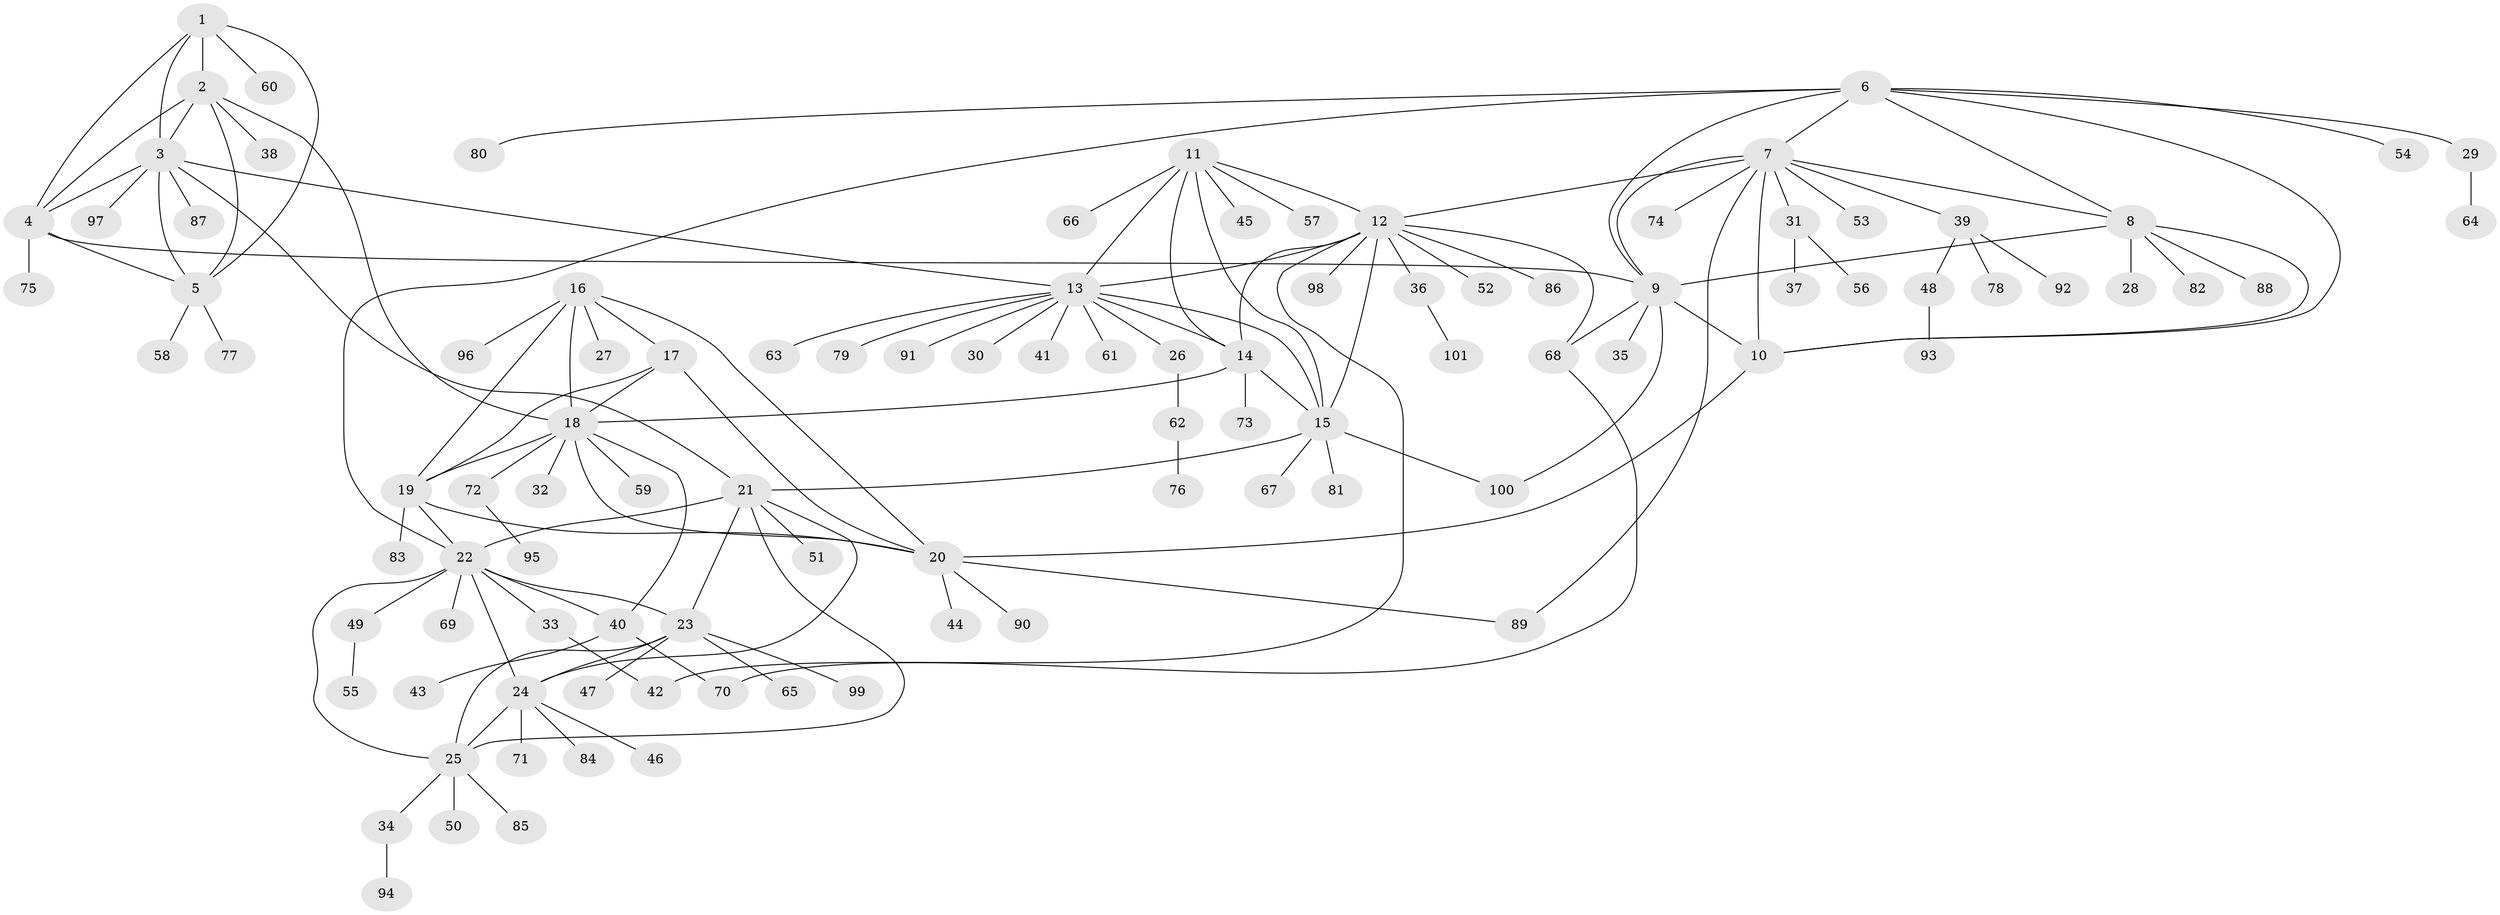 // coarse degree distribution, {4: 0.09836065573770492, 6: 0.06557377049180328, 7: 0.04918032786885246, 9: 0.04918032786885246, 5: 0.09836065573770492, 10: 0.01639344262295082, 11: 0.01639344262295082, 2: 0.13114754098360656, 1: 0.4262295081967213, 3: 0.04918032786885246}
// Generated by graph-tools (version 1.1) at 2025/52/03/04/25 22:52:47]
// undirected, 101 vertices, 142 edges
graph export_dot {
  node [color=gray90,style=filled];
  1;
  2;
  3;
  4;
  5;
  6;
  7;
  8;
  9;
  10;
  11;
  12;
  13;
  14;
  15;
  16;
  17;
  18;
  19;
  20;
  21;
  22;
  23;
  24;
  25;
  26;
  27;
  28;
  29;
  30;
  31;
  32;
  33;
  34;
  35;
  36;
  37;
  38;
  39;
  40;
  41;
  42;
  43;
  44;
  45;
  46;
  47;
  48;
  49;
  50;
  51;
  52;
  53;
  54;
  55;
  56;
  57;
  58;
  59;
  60;
  61;
  62;
  63;
  64;
  65;
  66;
  67;
  68;
  69;
  70;
  71;
  72;
  73;
  74;
  75;
  76;
  77;
  78;
  79;
  80;
  81;
  82;
  83;
  84;
  85;
  86;
  87;
  88;
  89;
  90;
  91;
  92;
  93;
  94;
  95;
  96;
  97;
  98;
  99;
  100;
  101;
  1 -- 2;
  1 -- 3;
  1 -- 4;
  1 -- 5;
  1 -- 60;
  2 -- 3;
  2 -- 4;
  2 -- 5;
  2 -- 18;
  2 -- 38;
  3 -- 4;
  3 -- 5;
  3 -- 13;
  3 -- 21;
  3 -- 87;
  3 -- 97;
  4 -- 5;
  4 -- 9;
  4 -- 75;
  5 -- 58;
  5 -- 77;
  6 -- 7;
  6 -- 8;
  6 -- 9;
  6 -- 10;
  6 -- 22;
  6 -- 29;
  6 -- 54;
  6 -- 80;
  7 -- 8;
  7 -- 9;
  7 -- 10;
  7 -- 12;
  7 -- 31;
  7 -- 39;
  7 -- 53;
  7 -- 74;
  7 -- 89;
  8 -- 9;
  8 -- 10;
  8 -- 28;
  8 -- 82;
  8 -- 88;
  9 -- 10;
  9 -- 35;
  9 -- 68;
  9 -- 100;
  10 -- 20;
  11 -- 12;
  11 -- 13;
  11 -- 14;
  11 -- 15;
  11 -- 45;
  11 -- 57;
  11 -- 66;
  12 -- 13;
  12 -- 14;
  12 -- 15;
  12 -- 36;
  12 -- 42;
  12 -- 52;
  12 -- 68;
  12 -- 86;
  12 -- 98;
  13 -- 14;
  13 -- 15;
  13 -- 26;
  13 -- 30;
  13 -- 41;
  13 -- 61;
  13 -- 63;
  13 -- 79;
  13 -- 91;
  14 -- 15;
  14 -- 18;
  14 -- 73;
  15 -- 21;
  15 -- 67;
  15 -- 81;
  15 -- 100;
  16 -- 17;
  16 -- 18;
  16 -- 19;
  16 -- 20;
  16 -- 27;
  16 -- 96;
  17 -- 18;
  17 -- 19;
  17 -- 20;
  18 -- 19;
  18 -- 20;
  18 -- 32;
  18 -- 40;
  18 -- 59;
  18 -- 72;
  19 -- 20;
  19 -- 22;
  19 -- 83;
  20 -- 44;
  20 -- 89;
  20 -- 90;
  21 -- 22;
  21 -- 23;
  21 -- 24;
  21 -- 25;
  21 -- 51;
  22 -- 23;
  22 -- 24;
  22 -- 25;
  22 -- 33;
  22 -- 40;
  22 -- 49;
  22 -- 69;
  23 -- 24;
  23 -- 25;
  23 -- 47;
  23 -- 65;
  23 -- 99;
  24 -- 25;
  24 -- 46;
  24 -- 71;
  24 -- 84;
  25 -- 34;
  25 -- 50;
  25 -- 85;
  26 -- 62;
  29 -- 64;
  31 -- 37;
  31 -- 56;
  33 -- 42;
  34 -- 94;
  36 -- 101;
  39 -- 48;
  39 -- 78;
  39 -- 92;
  40 -- 43;
  40 -- 70;
  48 -- 93;
  49 -- 55;
  62 -- 76;
  68 -- 70;
  72 -- 95;
}
